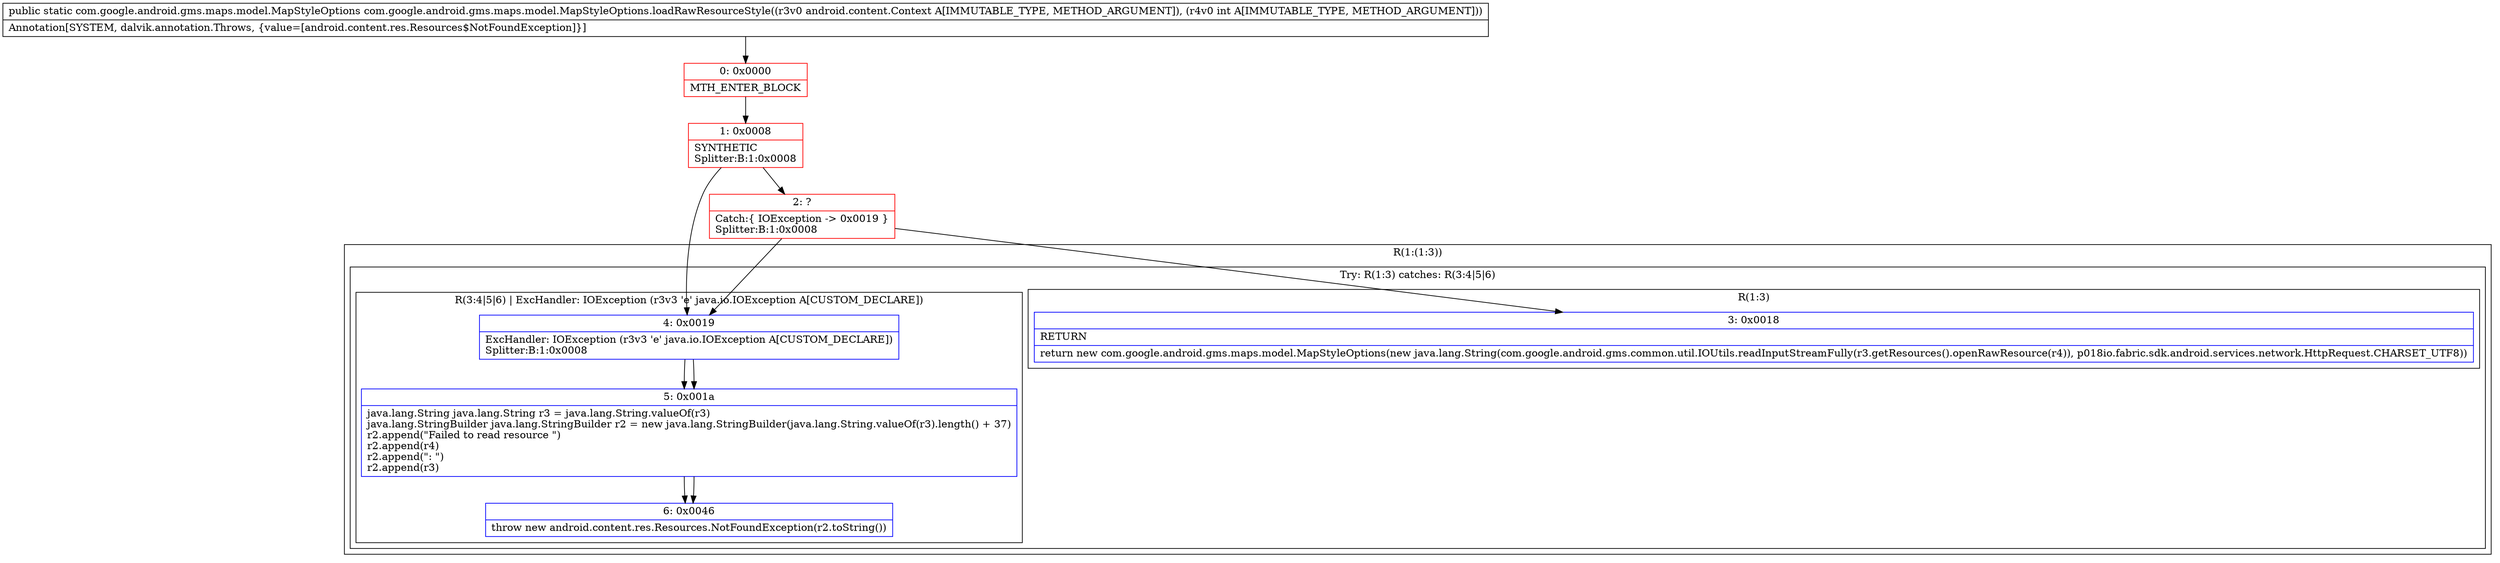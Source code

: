 digraph "CFG forcom.google.android.gms.maps.model.MapStyleOptions.loadRawResourceStyle(Landroid\/content\/Context;I)Lcom\/google\/android\/gms\/maps\/model\/MapStyleOptions;" {
subgraph cluster_Region_1893884564 {
label = "R(1:(1:3))";
node [shape=record,color=blue];
subgraph cluster_TryCatchRegion_1190155966 {
label = "Try: R(1:3) catches: R(3:4|5|6)";
node [shape=record,color=blue];
subgraph cluster_Region_1358313422 {
label = "R(1:3)";
node [shape=record,color=blue];
Node_3 [shape=record,label="{3\:\ 0x0018|RETURN\l|return new com.google.android.gms.maps.model.MapStyleOptions(new java.lang.String(com.google.android.gms.common.util.IOUtils.readInputStreamFully(r3.getResources().openRawResource(r4)), p018io.fabric.sdk.android.services.network.HttpRequest.CHARSET_UTF8))\l}"];
}
subgraph cluster_Region_1389243214 {
label = "R(3:4|5|6) | ExcHandler: IOException (r3v3 'e' java.io.IOException A[CUSTOM_DECLARE])\l";
node [shape=record,color=blue];
Node_4 [shape=record,label="{4\:\ 0x0019|ExcHandler: IOException (r3v3 'e' java.io.IOException A[CUSTOM_DECLARE])\lSplitter:B:1:0x0008\l}"];
Node_5 [shape=record,label="{5\:\ 0x001a|java.lang.String java.lang.String r3 = java.lang.String.valueOf(r3)\ljava.lang.StringBuilder java.lang.StringBuilder r2 = new java.lang.StringBuilder(java.lang.String.valueOf(r3).length() + 37)\lr2.append(\"Failed to read resource \")\lr2.append(r4)\lr2.append(\": \")\lr2.append(r3)\l}"];
Node_6 [shape=record,label="{6\:\ 0x0046|throw new android.content.res.Resources.NotFoundException(r2.toString())\l}"];
}
}
}
subgraph cluster_Region_1389243214 {
label = "R(3:4|5|6) | ExcHandler: IOException (r3v3 'e' java.io.IOException A[CUSTOM_DECLARE])\l";
node [shape=record,color=blue];
Node_4 [shape=record,label="{4\:\ 0x0019|ExcHandler: IOException (r3v3 'e' java.io.IOException A[CUSTOM_DECLARE])\lSplitter:B:1:0x0008\l}"];
Node_5 [shape=record,label="{5\:\ 0x001a|java.lang.String java.lang.String r3 = java.lang.String.valueOf(r3)\ljava.lang.StringBuilder java.lang.StringBuilder r2 = new java.lang.StringBuilder(java.lang.String.valueOf(r3).length() + 37)\lr2.append(\"Failed to read resource \")\lr2.append(r4)\lr2.append(\": \")\lr2.append(r3)\l}"];
Node_6 [shape=record,label="{6\:\ 0x0046|throw new android.content.res.Resources.NotFoundException(r2.toString())\l}"];
}
Node_0 [shape=record,color=red,label="{0\:\ 0x0000|MTH_ENTER_BLOCK\l}"];
Node_1 [shape=record,color=red,label="{1\:\ 0x0008|SYNTHETIC\lSplitter:B:1:0x0008\l}"];
Node_2 [shape=record,color=red,label="{2\:\ ?|Catch:\{ IOException \-\> 0x0019 \}\lSplitter:B:1:0x0008\l}"];
MethodNode[shape=record,label="{public static com.google.android.gms.maps.model.MapStyleOptions com.google.android.gms.maps.model.MapStyleOptions.loadRawResourceStyle((r3v0 android.content.Context A[IMMUTABLE_TYPE, METHOD_ARGUMENT]), (r4v0 int A[IMMUTABLE_TYPE, METHOD_ARGUMENT]))  | Annotation[SYSTEM, dalvik.annotation.Throws, \{value=[android.content.res.Resources$NotFoundException]\}]\l}"];
MethodNode -> Node_0;
Node_4 -> Node_5;
Node_5 -> Node_6;
Node_4 -> Node_5;
Node_5 -> Node_6;
Node_0 -> Node_1;
Node_1 -> Node_2;
Node_1 -> Node_4;
Node_2 -> Node_3;
Node_2 -> Node_4;
}

